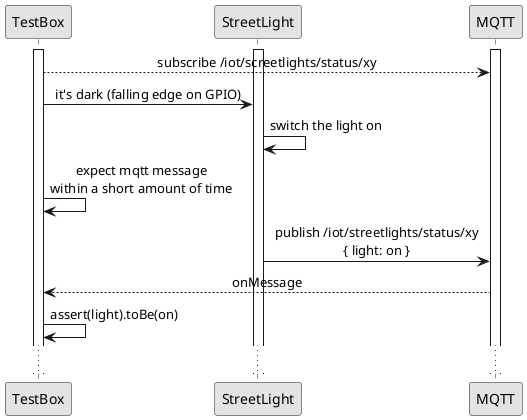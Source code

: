 
Sequence for a test that reacts on manipulation of the GPIOs of our SUT by sending a message to the mqtt:

@startuml iot_test_gpio_msg
skinparam monochrome true
skinparam sequenceMessageAlign center

participant TestBox as IOTTB
participant StreetLight as SUT
participant MQTT

activate IOTTB
activate SUT
activate MQTT

IOTTB-->MQTT: subscribe /iot/screetlights/status/xy
IOTTB->SUT: it's dark (falling edge on GPIO)
SUT->SUT: switch the light on
IOTTB->IOTTB: expect mqtt message\nwithin a short amount of time
SUT->MQTT: publish /iot/streetlights/status/xy\n{ light: on } 
MQTT-->IOTTB: onMessage
IOTTB->IOTTB: assert(light).toBe(on)
...
@enduml


Sequence for a test that sends a command via mqtt and waits for confirmation message of the SUT:

@startuml iot_test_msg_msg
skinparam monochrome true
skinparam sequenceMessageAlign center

participant TestBox as IOTTB
participant StreetLight as SUT
participant MQTT

activate IOTTB
activate SUT
activate MQTT

IOTTB-->MQTT: subscribe /iot/screetlights/status/xy
SUT-->MQTT: subscribe /iot/screetlights/cmd/xy
IOTTB->MQTT: publish /iot/streetlights/cmd/xy\n{ light: on, cmdId: 1 }
note right of MQTT: cmdId identifies\nthe command later
IOTTB->IOTTB: expect mqtt message\nwithin a short amount of time
MQTT-->SUT: onMessage
SUT->SUT: switch the light on
SUT->MQTT: publish /iot/streetlights/status/xy\n{ light: on, cmdId: 1 } 
MQTT-->IOTTB: onMessage
IOTTB->IOTTB: assert(light).toBe(on)
...
@enduml

Sequence for a test that sends a command via mqtt and waits for change on a distinct GPIO of the SUT:

@startuml iot_test_msg_gpio
skinparam monochrome true
skinparam sequenceMessageAlign center

participant TestBox as IOTTB
participant StreetLight as SUT
participant MQTT

activate IOTTB
activate SUT
activate MQTT

SUT-->MQTT: subscribe /iot/screetlights/cmd/xy
IOTTB->MQTT: publish /iot/streetlights/cmd/xy\n{ light: on, cmdId: 2 }
IOTTB->IOTTB: expect falling edge on GPIO\nwithin a short amount of time
MQTT-->SUT: onMessage
SUT->SUT: switch the light on
SUT-->IOTTB: falling edge on GPIO
IOTTB->IOTTB: assert(light).toBe(on)
...
@enduml

Sequence for a test that reacts on manipulation of the GPIOs of our SUT adjusting its GPIOS (switch the light on):

@startuml iot_test_gpio_gpio
skinparam monochrome true
skinparam sequenceMessageAlign center

participant TestBox as IOTTB
participant StreetLight as SUT
participant MQTT

activate IOTTB
activate SUT
activate MQTT

IOTTB->SUT: it's dark (falling edge on GPIO)
IOTTB->IOTTB: expect falling edge on GPIO\nwithin a short amount of time
SUT->SUT: switch the light on
SUT-->IOTTB: falling edge on GPIO
IOTTB->IOTTB: assert(light).toBe(on)
...
@enduml
